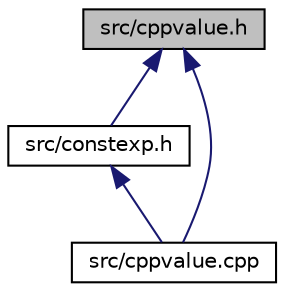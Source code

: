 digraph "src/cppvalue.h"
{
 // INTERACTIVE_SVG=YES
  edge [fontname="Helvetica",fontsize="10",labelfontname="Helvetica",labelfontsize="10"];
  node [fontname="Helvetica",fontsize="10",shape=record];
  Node3 [label="src/cppvalue.h",height=0.2,width=0.4,color="black", fillcolor="grey75", style="filled", fontcolor="black"];
  Node3 -> Node4 [dir="back",color="midnightblue",fontsize="10",style="solid",fontname="Helvetica"];
  Node4 [label="src/constexp.h",height=0.2,width=0.4,color="black", fillcolor="white", style="filled",URL="$d6/dd8/constexp_8h.html"];
  Node4 -> Node5 [dir="back",color="midnightblue",fontsize="10",style="solid",fontname="Helvetica"];
  Node5 [label="src/cppvalue.cpp",height=0.2,width=0.4,color="black", fillcolor="white", style="filled",URL="$d6/dda/cppvalue_8cpp.html"];
  Node3 -> Node5 [dir="back",color="midnightblue",fontsize="10",style="solid",fontname="Helvetica"];
}
